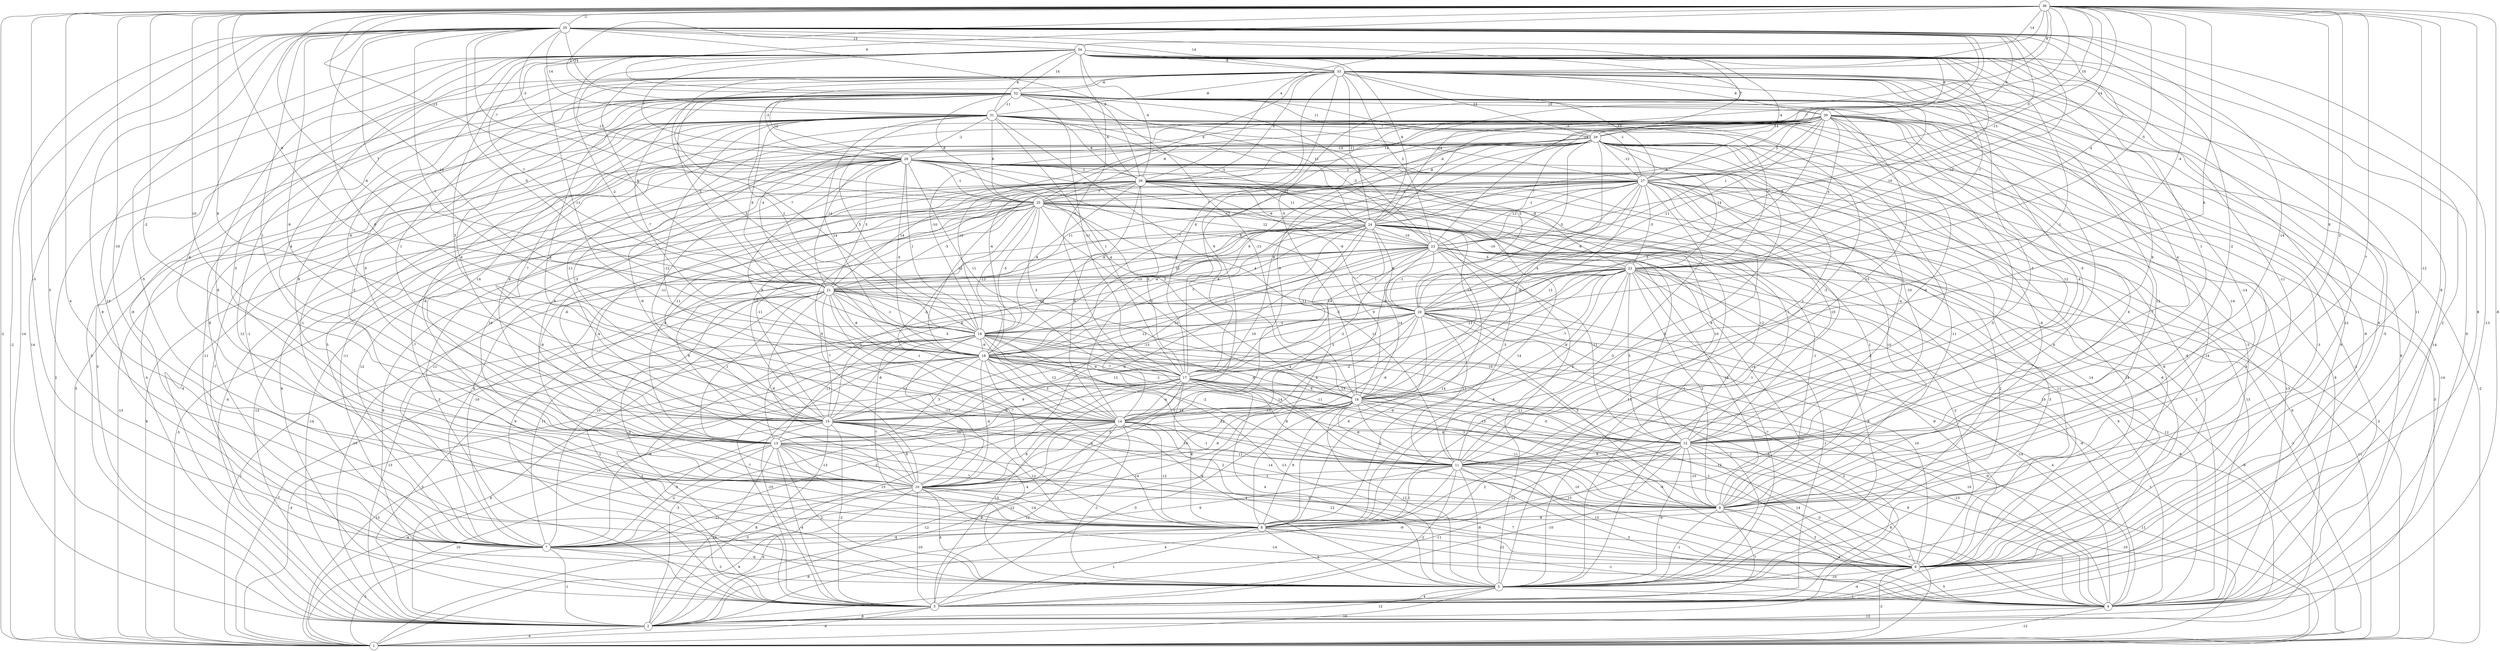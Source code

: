 graph { 
	 fontname="Helvetica,Arial,sans-serif" 
	 node [shape = circle]; 
	 36 -- 1 [label = "-2"];
	 36 -- 3 [label = "8"];
	 36 -- 4 [label = "-8"];
	 36 -- 5 [label = "4"];
	 36 -- 6 [label = "8"];
	 36 -- 7 [label = "-5"];
	 36 -- 8 [label = "-12"];
	 36 -- 9 [label = "7"];
	 36 -- 10 [label = "-10"];
	 36 -- 11 [label = "3"];
	 36 -- 12 [label = "8"];
	 36 -- 13 [label = "-2"];
	 36 -- 14 [label = "9"];
	 36 -- 15 [label = "10"];
	 36 -- 16 [label = "6"];
	 36 -- 17 [label = "12"];
	 36 -- 18 [label = "-6"];
	 36 -- 19 [label = "-13"];
	 36 -- 20 [label = "-4"];
	 36 -- 21 [label = "-6"];
	 36 -- 22 [label = "-5"];
	 36 -- 23 [label = "-13"];
	 36 -- 24 [label = "-7"];
	 36 -- 25 [label = "-13"];
	 36 -- 26 [label = "4"];
	 36 -- 27 [label = "14"];
	 36 -- 29 [label = "10"];
	 36 -- 31 [label = "2"];
	 36 -- 32 [label = "6"];
	 36 -- 33 [label = "9"];
	 36 -- 34 [label = "14"];
	 36 -- 35 [label = "-1"];
	 35 -- 1 [label = "-2"];
	 35 -- 2 [label = "-14"];
	 35 -- 3 [label = "2"];
	 35 -- 4 [label = "-13"];
	 35 -- 5 [label = "8"];
	 35 -- 7 [label = "5"];
	 35 -- 8 [label = "-5"];
	 35 -- 10 [label = "-6"];
	 35 -- 11 [label = "-2"];
	 35 -- 12 [label = "-14"];
	 35 -- 13 [label = "1"];
	 35 -- 14 [label = "6"];
	 35 -- 15 [label = "-9"];
	 35 -- 16 [label = "-5"];
	 35 -- 18 [label = "-7"];
	 35 -- 19 [label = "-5"];
	 35 -- 20 [label = "-10"];
	 35 -- 21 [label = "7"];
	 35 -- 22 [label = "4"];
	 35 -- 23 [label = "-14"];
	 35 -- 24 [label = "-3"];
	 35 -- 25 [label = "-7"];
	 35 -- 26 [label = "8"];
	 35 -- 27 [label = "-5"];
	 35 -- 28 [label = "-3"];
	 35 -- 29 [label = "8"];
	 35 -- 31 [label = "14"];
	 35 -- 32 [label = "14"];
	 35 -- 33 [label = "14"];
	 35 -- 34 [label = "13"];
	 34 -- 2 [label = "14"];
	 34 -- 3 [label = "-5"];
	 34 -- 4 [label = "9"];
	 34 -- 5 [label = "-12"];
	 34 -- 6 [label = "11"];
	 34 -- 7 [label = "13"];
	 34 -- 8 [label = "6"];
	 34 -- 9 [label = "-11"];
	 34 -- 10 [label = "5"];
	 34 -- 11 [label = "9"];
	 34 -- 12 [label = "1"];
	 34 -- 13 [label = "4"];
	 34 -- 14 [label = "3"];
	 34 -- 15 [label = "-6"];
	 34 -- 16 [label = "-1"];
	 34 -- 17 [label = "-7"];
	 34 -- 18 [label = "-11"];
	 34 -- 19 [label = "-2"];
	 34 -- 20 [label = "10"];
	 34 -- 21 [label = "7"];
	 34 -- 24 [label = "8"];
	 34 -- 25 [label = "-13"];
	 34 -- 26 [label = "-4"];
	 34 -- 27 [label = "-4"];
	 34 -- 28 [label = "7"];
	 34 -- 29 [label = "7"];
	 34 -- 30 [label = "8"];
	 34 -- 31 [label = "8"];
	 34 -- 32 [label = "14"];
	 34 -- 33 [label = "-8"];
	 33 -- 2 [label = "-3"];
	 33 -- 3 [label = "9"];
	 33 -- 4 [label = "14"];
	 33 -- 5 [label = "12"];
	 33 -- 6 [label = "8"];
	 33 -- 7 [label = "-9"];
	 33 -- 8 [label = "12"];
	 33 -- 9 [label = "-14"];
	 33 -- 10 [label = "8"];
	 33 -- 11 [label = "-5"];
	 33 -- 12 [label = "4"];
	 33 -- 14 [label = "6"];
	 33 -- 15 [label = "1"];
	 33 -- 17 [label = "6"];
	 33 -- 18 [label = "5"];
	 33 -- 19 [label = "-7"];
	 33 -- 20 [label = "5"];
	 33 -- 21 [label = "8"];
	 33 -- 22 [label = "-7"];
	 33 -- 23 [label = "2"];
	 33 -- 24 [label = "-11"];
	 33 -- 25 [label = "6"];
	 33 -- 26 [label = "8"];
	 33 -- 27 [label = "13"];
	 33 -- 28 [label = "-3"];
	 33 -- 29 [label = "12"];
	 33 -- 30 [label = "8"];
	 33 -- 31 [label = "-8"];
	 33 -- 32 [label = "-6"];
	 32 -- 1 [label = "2"];
	 32 -- 2 [label = "5"];
	 32 -- 3 [label = "-11"];
	 32 -- 4 [label = "8"];
	 32 -- 5 [label = "6"];
	 32 -- 6 [label = "-9"];
	 32 -- 7 [label = "8"];
	 32 -- 9 [label = "-14"];
	 32 -- 10 [label = "3"];
	 32 -- 11 [label = "13"];
	 32 -- 12 [label = "-5"];
	 32 -- 13 [label = "9"];
	 32 -- 14 [label = "-8"];
	 32 -- 15 [label = "6"];
	 32 -- 16 [label = "-13"];
	 32 -- 17 [label = "-11"];
	 32 -- 18 [label = "-7"];
	 32 -- 19 [label = "2"];
	 32 -- 21 [label = "-3"];
	 32 -- 23 [label = "-8"];
	 32 -- 24 [label = "11"];
	 32 -- 25 [label = "6"];
	 32 -- 26 [label = "6"];
	 32 -- 27 [label = "-1"];
	 32 -- 28 [label = "12"];
	 32 -- 29 [label = "11"];
	 32 -- 30 [label = "10"];
	 32 -- 31 [label = "-11"];
	 31 -- 1 [label = "5"];
	 31 -- 2 [label = "4"];
	 31 -- 3 [label = "-7"];
	 31 -- 5 [label = "-2"];
	 31 -- 6 [label = "-3"];
	 31 -- 7 [label = "-1"];
	 31 -- 8 [label = "-1"];
	 31 -- 9 [label = "6"];
	 31 -- 10 [label = "-6"];
	 31 -- 11 [label = "-3"];
	 31 -- 12 [label = "12"];
	 31 -- 13 [label = "14"];
	 31 -- 14 [label = "-12"];
	 31 -- 15 [label = "7"];
	 31 -- 16 [label = "7"];
	 31 -- 17 [label = "1"];
	 31 -- 18 [label = "14"];
	 31 -- 19 [label = "5"];
	 31 -- 20 [label = "5"];
	 31 -- 21 [label = "6"];
	 31 -- 22 [label = "-7"];
	 31 -- 23 [label = "-3"];
	 31 -- 24 [label = "-3"];
	 31 -- 25 [label = "6"];
	 31 -- 26 [label = "-6"];
	 31 -- 27 [label = "-14"];
	 31 -- 28 [label = "-2"];
	 31 -- 29 [label = "-7"];
	 30 -- 1 [label = "-2"];
	 30 -- 2 [label = "-14"];
	 30 -- 3 [label = "4"];
	 30 -- 4 [label = "-2"];
	 30 -- 5 [label = "14"];
	 30 -- 6 [label = "-3"];
	 30 -- 8 [label = "-5"];
	 30 -- 9 [label = "-7"];
	 30 -- 10 [label = "-9"];
	 30 -- 11 [label = "-6"];
	 30 -- 12 [label = "-4"];
	 30 -- 13 [label = "6"];
	 30 -- 14 [label = "9"];
	 30 -- 15 [label = "-11"];
	 30 -- 16 [label = "5"];
	 30 -- 17 [label = "6"];
	 30 -- 18 [label = "7"];
	 30 -- 19 [label = "-10"];
	 30 -- 20 [label = "-11"];
	 30 -- 21 [label = "4"];
	 30 -- 22 [label = "4"];
	 30 -- 23 [label = "1"];
	 30 -- 24 [label = "-5"];
	 30 -- 25 [label = "-8"];
	 30 -- 26 [label = "14"];
	 30 -- 27 [label = "5"];
	 30 -- 29 [label = "14"];
	 29 -- 1 [label = "3"];
	 29 -- 2 [label = "-4"];
	 29 -- 3 [label = "14"];
	 29 -- 4 [label = "9"];
	 29 -- 6 [label = "-4"];
	 29 -- 7 [label = "5"];
	 29 -- 8 [label = "-5"];
	 29 -- 9 [label = "-6"];
	 29 -- 11 [label = "1"];
	 29 -- 12 [label = "-10"];
	 29 -- 14 [label = "4"];
	 29 -- 15 [label = "-3"];
	 29 -- 16 [label = "-4"];
	 29 -- 17 [label = "6"];
	 29 -- 18 [label = "-4"];
	 29 -- 19 [label = "-10"];
	 29 -- 20 [label = "-5"];
	 29 -- 21 [label = "-14"];
	 29 -- 22 [label = "-14"];
	 29 -- 23 [label = "7"];
	 29 -- 25 [label = "-8"];
	 29 -- 26 [label = "-4"];
	 29 -- 27 [label = "-12"];
	 29 -- 28 [label = "-14"];
	 28 -- 1 [label = "-13"];
	 28 -- 2 [label = "-4"];
	 28 -- 3 [label = "6"];
	 28 -- 4 [label = "13"];
	 28 -- 5 [label = "1"];
	 28 -- 6 [label = "-6"];
	 28 -- 7 [label = "-11"];
	 28 -- 8 [label = "-7"];
	 28 -- 9 [label = "-11"];
	 28 -- 10 [label = "10"];
	 28 -- 12 [label = "-4"];
	 28 -- 13 [label = "6"];
	 28 -- 14 [label = "8"];
	 28 -- 15 [label = "-11"];
	 28 -- 16 [label = "2"];
	 28 -- 17 [label = "11"];
	 28 -- 18 [label = "-5"];
	 28 -- 19 [label = "1"];
	 28 -- 20 [label = "9"];
	 28 -- 21 [label = "5"];
	 28 -- 22 [label = "-8"];
	 28 -- 23 [label = "7"];
	 28 -- 25 [label = "-1"];
	 28 -- 26 [label = "-1"];
	 28 -- 27 [label = "1"];
	 27 -- 1 [label = "3"];
	 27 -- 2 [label = "6"];
	 27 -- 3 [label = "3"];
	 27 -- 4 [label = "13"];
	 27 -- 5 [label = "2"];
	 27 -- 6 [label = "-6"];
	 27 -- 7 [label = "11"];
	 27 -- 8 [label = "-3"];
	 27 -- 9 [label = "10"];
	 27 -- 10 [label = "9"];
	 27 -- 11 [label = "8"];
	 27 -- 12 [label = "10"];
	 27 -- 13 [label = "-6"];
	 27 -- 14 [label = "-9"];
	 27 -- 15 [label = "10"];
	 27 -- 16 [label = "-6"];
	 27 -- 17 [label = "1"];
	 27 -- 18 [label = "12"];
	 27 -- 19 [label = "-9"];
	 27 -- 20 [label = "-6"];
	 27 -- 21 [label = "11"];
	 27 -- 22 [label = "-5"];
	 27 -- 23 [label = "12"];
	 27 -- 24 [label = "-1"];
	 27 -- 25 [label = "5"];
	 26 -- 1 [label = "9"];
	 26 -- 2 [label = "-13"];
	 26 -- 3 [label = "3"];
	 26 -- 4 [label = "2"];
	 26 -- 5 [label = "-1"];
	 26 -- 6 [label = "14"];
	 26 -- 7 [label = "12"];
	 26 -- 8 [label = "14"];
	 26 -- 9 [label = "1"];
	 26 -- 10 [label = "-4"];
	 26 -- 12 [label = "1"];
	 26 -- 14 [label = "9"];
	 26 -- 15 [label = "-11"];
	 26 -- 16 [label = "13"];
	 26 -- 17 [label = "9"];
	 26 -- 18 [label = "-12"];
	 26 -- 19 [label = "8"];
	 26 -- 20 [label = "-6"];
	 26 -- 21 [label = "14"];
	 26 -- 23 [label = "-9"];
	 26 -- 24 [label = "11"];
	 26 -- 25 [label = "7"];
	 25 -- 1 [label = "-5"];
	 25 -- 2 [label = "-14"];
	 25 -- 3 [label = "6"];
	 25 -- 5 [label = "11"];
	 25 -- 6 [label = "11"];
	 25 -- 9 [label = "-1"];
	 25 -- 10 [label = "-8"];
	 25 -- 11 [label = "11"];
	 25 -- 12 [label = "12"];
	 25 -- 13 [label = "4"];
	 25 -- 14 [label = "-4"];
	 25 -- 15 [label = "-11"];
	 25 -- 16 [label = "11"];
	 25 -- 17 [label = "3"];
	 25 -- 18 [label = "-13"];
	 25 -- 19 [label = "-5"];
	 25 -- 20 [label = "4"];
	 25 -- 21 [label = "-3"];
	 25 -- 23 [label = "12"];
	 25 -- 24 [label = "-12"];
	 24 -- 1 [label = "-1"];
	 24 -- 3 [label = "9"];
	 24 -- 4 [label = "9"];
	 24 -- 5 [label = "-11"];
	 24 -- 6 [label = "10"];
	 24 -- 7 [label = "8"];
	 24 -- 8 [label = "-4"];
	 24 -- 9 [label = "-14"];
	 24 -- 10 [label = "6"];
	 24 -- 11 [label = "-3"];
	 24 -- 12 [label = "10"];
	 24 -- 14 [label = "10"];
	 24 -- 15 [label = "4"];
	 24 -- 16 [label = "9"];
	 24 -- 17 [label = "-11"];
	 24 -- 18 [label = "7"];
	 24 -- 19 [label = "-10"];
	 24 -- 20 [label = "6"];
	 24 -- 21 [label = "-6"];
	 24 -- 22 [label = "-10"];
	 24 -- 23 [label = "-10"];
	 23 -- 1 [label = "-11"];
	 23 -- 2 [label = "-10"];
	 23 -- 3 [label = "-3"];
	 23 -- 4 [label = "12"];
	 23 -- 5 [label = "-8"];
	 23 -- 6 [label = "-2"];
	 23 -- 7 [label = "-10"];
	 23 -- 8 [label = "14"];
	 23 -- 9 [label = "-12"];
	 23 -- 10 [label = "-8"];
	 23 -- 12 [label = "-11"];
	 23 -- 13 [label = "1"];
	 23 -- 14 [label = "-2"];
	 23 -- 15 [label = "-12"];
	 23 -- 16 [label = "14"];
	 23 -- 18 [label = "1"];
	 23 -- 20 [label = "-1"];
	 23 -- 21 [label = "4"];
	 23 -- 22 [label = "-5"];
	 22 -- 1 [label = "-9"];
	 22 -- 2 [label = "-9"];
	 22 -- 3 [label = "-1"];
	 22 -- 4 [label = "-6"];
	 22 -- 5 [label = "-7"];
	 22 -- 6 [label = "-9"];
	 22 -- 7 [label = "10"];
	 22 -- 8 [label = "8"];
	 22 -- 9 [label = "2"];
	 22 -- 10 [label = "-6"];
	 22 -- 11 [label = "5"];
	 22 -- 12 [label = "5"];
	 22 -- 14 [label = "-8"];
	 22 -- 15 [label = "-13"];
	 22 -- 16 [label = "-7"];
	 22 -- 17 [label = "-11"];
	 22 -- 18 [label = "-5"];
	 22 -- 19 [label = "-14"];
	 22 -- 20 [label = "12"];
	 22 -- 21 [label = "-4"];
	 21 -- 1 [label = "1"];
	 21 -- 2 [label = "13"];
	 21 -- 3 [label = "2"];
	 21 -- 4 [label = "-14"];
	 21 -- 7 [label = "11"];
	 21 -- 8 [label = "-7"];
	 21 -- 10 [label = "-6"];
	 21 -- 11 [label = "-8"];
	 21 -- 12 [label = "10"];
	 21 -- 13 [label = "1"];
	 21 -- 14 [label = "-1"];
	 21 -- 15 [label = "7"];
	 21 -- 17 [label = "5"];
	 21 -- 18 [label = "-8"];
	 21 -- 19 [label = "-1"];
	 21 -- 20 [label = "10"];
	 20 -- 1 [label = "1"];
	 20 -- 2 [label = "2"];
	 20 -- 3 [label = "-7"];
	 20 -- 4 [label = "4"];
	 20 -- 5 [label = "1"];
	 20 -- 6 [label = "10"];
	 20 -- 8 [label = "6"];
	 20 -- 9 [label = "5"];
	 20 -- 10 [label = "-11"];
	 20 -- 11 [label = "11"];
	 20 -- 13 [label = "13"];
	 20 -- 14 [label = "-2"];
	 20 -- 15 [label = "-4"];
	 20 -- 17 [label = "5"];
	 20 -- 18 [label = "10"];
	 20 -- 19 [label = "-5"];
	 19 -- 1 [label = "-7"];
	 19 -- 2 [label = "5"];
	 19 -- 3 [label = "2"];
	 19 -- 4 [label = "-9"];
	 19 -- 5 [label = "-13"];
	 19 -- 6 [label = "-6"];
	 19 -- 8 [label = "7"];
	 19 -- 9 [label = "-13"];
	 19 -- 10 [label = "-13"];
	 19 -- 11 [label = "-2"];
	 19 -- 12 [label = "13"];
	 19 -- 13 [label = "-11"];
	 19 -- 14 [label = "12"];
	 19 -- 15 [label = "-8"];
	 19 -- 16 [label = "-4"];
	 19 -- 18 [label = "-9"];
	 18 -- 1 [label = "-4"];
	 18 -- 2 [label = "8"];
	 18 -- 3 [label = "-10"];
	 18 -- 4 [label = "10"];
	 18 -- 5 [label = "-9"];
	 18 -- 6 [label = "-12"];
	 18 -- 7 [label = "-6"];
	 18 -- 8 [label = "4"];
	 18 -- 9 [label = "-1"];
	 18 -- 10 [label = "-4"];
	 18 -- 11 [label = "-1"];
	 18 -- 12 [label = "14"];
	 18 -- 13 [label = "3"];
	 18 -- 14 [label = "3"];
	 18 -- 15 [label = "11"];
	 18 -- 16 [label = "-1"];
	 18 -- 17 [label = "-7"];
	 17 -- 1 [label = "13"];
	 17 -- 2 [label = "-3"];
	 17 -- 3 [label = "13"];
	 17 -- 4 [label = "-13"];
	 17 -- 5 [label = "4"];
	 17 -- 6 [label = "1"];
	 17 -- 7 [label = "-2"];
	 17 -- 8 [label = "6"];
	 17 -- 9 [label = "-2"];
	 17 -- 10 [label = "5"];
	 17 -- 11 [label = "-8"];
	 17 -- 12 [label = "-9"];
	 17 -- 13 [label = "6"];
	 17 -- 14 [label = "-4"];
	 17 -- 15 [label = "9"];
	 17 -- 16 [label = "6"];
	 16 -- 1 [label = "11"];
	 16 -- 2 [label = "9"];
	 16 -- 3 [label = "-3"];
	 16 -- 4 [label = "9"];
	 16 -- 5 [label = "12"];
	 16 -- 6 [label = "-9"];
	 16 -- 7 [label = "-14"];
	 16 -- 8 [label = "9"];
	 16 -- 9 [label = "11"];
	 16 -- 10 [label = "-8"];
	 16 -- 11 [label = "-6"];
	 16 -- 12 [label = "-5"];
	 16 -- 13 [label = "-12"];
	 16 -- 14 [label = "-13"];
	 16 -- 15 [label = "14"];
	 15 -- 1 [label = "-4"];
	 15 -- 2 [label = "8"];
	 15 -- 3 [label = "-2"];
	 15 -- 5 [label = "-12"];
	 15 -- 6 [label = "5"];
	 15 -- 7 [label = "-3"];
	 15 -- 8 [label = "12"];
	 15 -- 9 [label = "2"];
	 15 -- 10 [label = "6"];
	 15 -- 11 [label = "10"];
	 14 -- 1 [label = "-3"];
	 14 -- 2 [label = "-12"];
	 14 -- 3 [label = "12"];
	 14 -- 4 [label = "-3"];
	 14 -- 5 [label = "-1"];
	 14 -- 6 [label = "13"];
	 14 -- 7 [label = "4"];
	 14 -- 8 [label = "-12"];
	 14 -- 9 [label = "-14"];
	 14 -- 10 [label = "8"];
	 14 -- 11 [label = "-1"];
	 14 -- 12 [label = "4"];
	 14 -- 13 [label = "10"];
	 13 -- 1 [label = "10"];
	 13 -- 2 [label = "-10"];
	 13 -- 3 [label = "-4"];
	 13 -- 4 [label = "7"];
	 13 -- 5 [label = "2"];
	 13 -- 6 [label = "12"];
	 13 -- 7 [label = "-2"];
	 13 -- 8 [label = "13"];
	 13 -- 9 [label = "7"];
	 13 -- 10 [label = "-13"];
	 13 -- 11 [label = "11"];
	 12 -- 1 [label = "-10"];
	 12 -- 2 [label = "-11"];
	 12 -- 3 [label = "-10"];
	 12 -- 4 [label = "8"];
	 12 -- 5 [label = "-9"];
	 12 -- 6 [label = "14"];
	 12 -- 7 [label = "12"];
	 12 -- 8 [label = "2"];
	 12 -- 9 [label = "-10"];
	 12 -- 11 [label = "9"];
	 11 -- 1 [label = "-7"];
	 11 -- 2 [label = "4"];
	 11 -- 3 [label = "-2"];
	 11 -- 4 [label = "3"];
	 11 -- 5 [label = "-8"];
	 11 -- 6 [label = "13"];
	 11 -- 7 [label = "6"];
	 11 -- 8 [label = "1"];
	 11 -- 9 [label = "10"];
	 11 -- 10 [label = "-1"];
	 10 -- 1 [label = "9"];
	 10 -- 2 [label = "6"];
	 10 -- 3 [label = "-10"];
	 10 -- 4 [label = "-14"];
	 10 -- 5 [label = "4"];
	 10 -- 6 [label = "-9"];
	 10 -- 7 [label = "11"];
	 10 -- 8 [label = "-14"];
	 10 -- 9 [label = "4"];
	 9 -- 3 [label = "7"];
	 9 -- 4 [label = "-4"];
	 9 -- 5 [label = "-1"];
	 9 -- 6 [label = "3"];
	 9 -- 8 [label = "-8"];
	 8 -- 2 [label = "-6"];
	 8 -- 3 [label = "1"];
	 8 -- 4 [label = "-1"];
	 8 -- 5 [label = "3"];
	 8 -- 6 [label = "12"];
	 8 -- 7 [label = "-4"];
	 7 -- 1 [label = "-2"];
	 7 -- 2 [label = "-1"];
	 7 -- 5 [label = "3"];
	 7 -- 6 [label = "-6"];
	 6 -- 1 [label = "-2"];
	 6 -- 3 [label = "-4"];
	 6 -- 4 [label = "5"];
	 6 -- 5 [label = "-10"];
	 5 -- 1 [label = "10"];
	 5 -- 2 [label = "12"];
	 5 -- 3 [label = "4"];
	 5 -- 4 [label = "-1"];
	 4 -- 1 [label = "-12"];
	 4 -- 2 [label = "12"];
	 3 -- 1 [label = "-4"];
	 3 -- 2 [label = "-6"];
	 2 -- 1 [label = "-4"];
	 1;
	 2;
	 3;
	 4;
	 5;
	 6;
	 7;
	 8;
	 9;
	 10;
	 11;
	 12;
	 13;
	 14;
	 15;
	 16;
	 17;
	 18;
	 19;
	 20;
	 21;
	 22;
	 23;
	 24;
	 25;
	 26;
	 27;
	 28;
	 29;
	 30;
	 31;
	 32;
	 33;
	 34;
	 35;
	 36;
}
